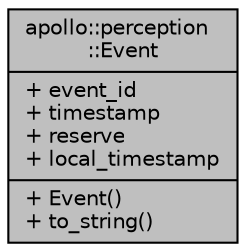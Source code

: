 digraph "apollo::perception::Event"
{
  edge [fontname="Helvetica",fontsize="10",labelfontname="Helvetica",labelfontsize="10"];
  node [fontname="Helvetica",fontsize="10",shape=record];
  Node1 [label="{apollo::perception\l::Event\n|+ event_id\l+ timestamp\l+ reserve\l+ local_timestamp\l|+ Event()\l+ to_string()\l}",height=0.2,width=0.4,color="black", fillcolor="grey75", style="filled" fontcolor="black"];
}
